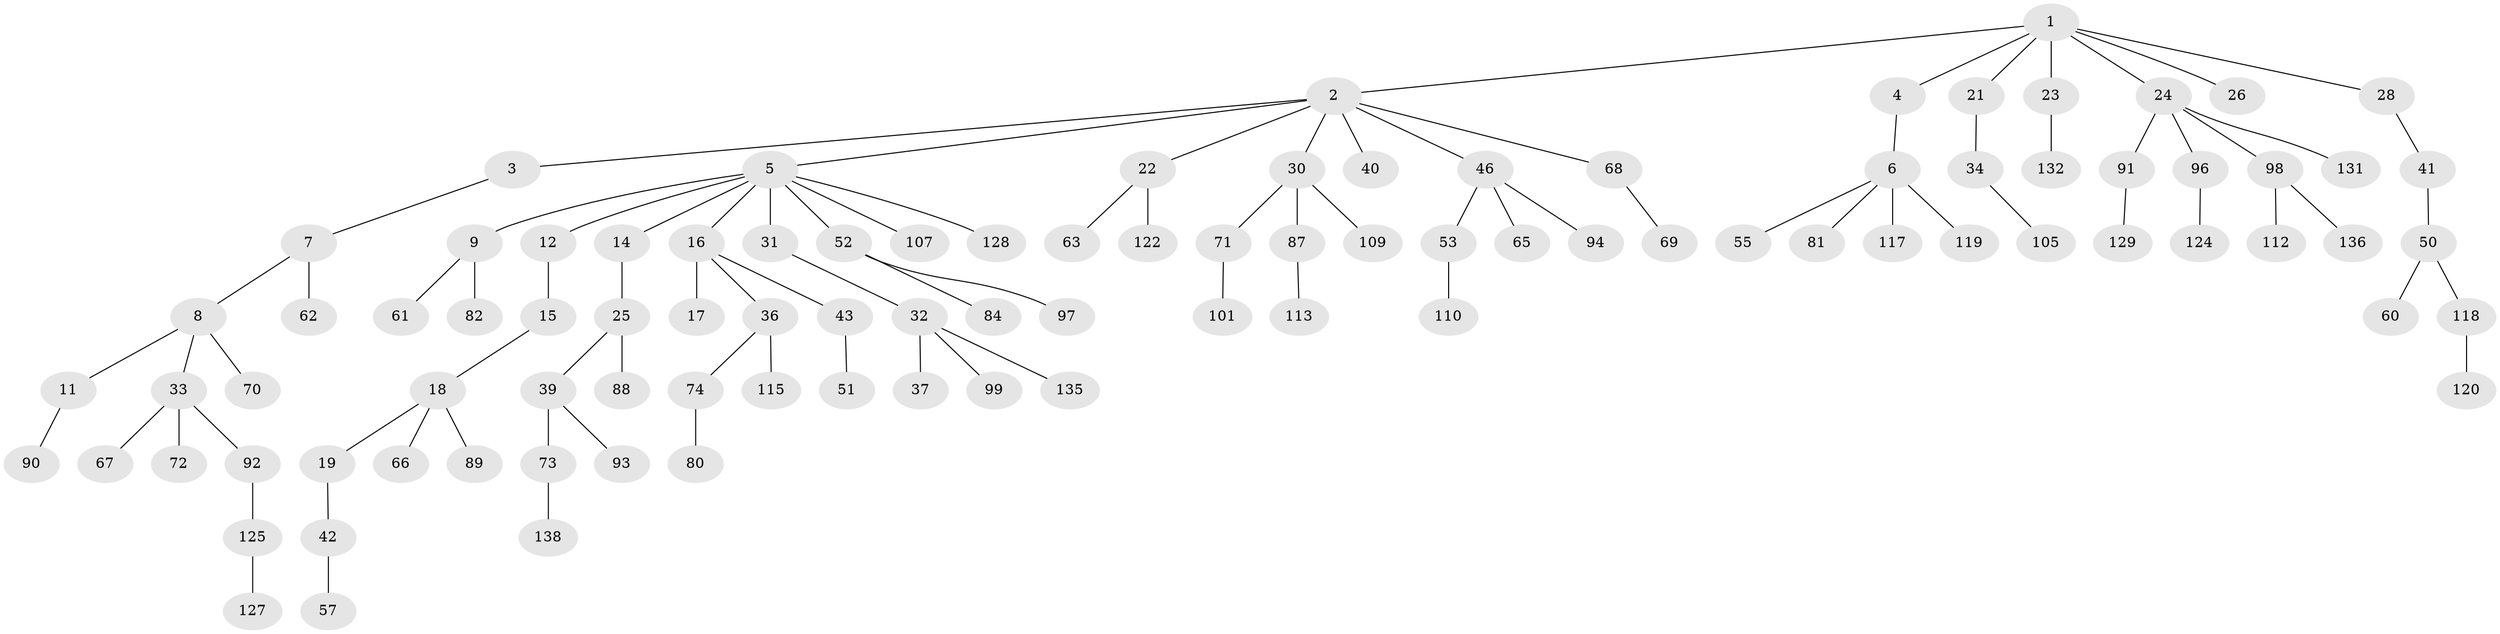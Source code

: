 // original degree distribution, {6: 0.007246376811594203, 7: 0.007246376811594203, 3: 0.14492753623188406, 9: 0.007246376811594203, 4: 0.07971014492753623, 2: 0.2608695652173913, 1: 0.4782608695652174, 5: 0.014492753623188406}
// Generated by graph-tools (version 1.1) at 2025/11/02/27/25 16:11:25]
// undirected, 96 vertices, 95 edges
graph export_dot {
graph [start="1"]
  node [color=gray90,style=filled];
  1 [super="+10"];
  2 [super="+38"];
  3 [super="+133"];
  4 [super="+49"];
  5 [super="+116"];
  6 [super="+13"];
  7;
  8;
  9 [super="+29"];
  11 [super="+102"];
  12 [super="+79"];
  14;
  15 [super="+83"];
  16 [super="+20"];
  17;
  18 [super="+47"];
  19 [super="+44"];
  21;
  22 [super="+27"];
  23 [super="+59"];
  24 [super="+78"];
  25 [super="+85"];
  26 [super="+45"];
  28;
  30 [super="+58"];
  31;
  32 [super="+126"];
  33 [super="+35"];
  34 [super="+54"];
  36 [super="+114"];
  37 [super="+56"];
  39 [super="+64"];
  40 [super="+108"];
  41 [super="+75"];
  42;
  43 [super="+134"];
  46 [super="+48"];
  50 [super="+121"];
  51 [super="+111"];
  52 [super="+137"];
  53;
  55;
  57 [super="+76"];
  60;
  61;
  62 [super="+95"];
  63;
  65;
  66;
  67 [super="+86"];
  68;
  69;
  70;
  71;
  72 [super="+77"];
  73;
  74;
  80;
  81;
  82;
  84;
  87 [super="+100"];
  88;
  89;
  90;
  91;
  92 [super="+104"];
  93;
  94;
  96;
  97;
  98 [super="+103"];
  99;
  101;
  105 [super="+106"];
  107;
  109;
  110;
  112;
  113 [super="+130"];
  115;
  117 [super="+123"];
  118;
  119;
  120;
  122;
  124;
  125;
  127;
  128;
  129;
  131;
  132;
  135;
  136;
  138;
  1 -- 2;
  1 -- 4;
  1 -- 24;
  1 -- 26;
  1 -- 28;
  1 -- 21;
  1 -- 23;
  2 -- 3;
  2 -- 5;
  2 -- 22;
  2 -- 30;
  2 -- 46;
  2 -- 40;
  2 -- 68;
  3 -- 7;
  4 -- 6;
  5 -- 9;
  5 -- 12;
  5 -- 14;
  5 -- 16;
  5 -- 31;
  5 -- 52;
  5 -- 107;
  5 -- 128;
  6 -- 81;
  6 -- 119;
  6 -- 117;
  6 -- 55;
  7 -- 8;
  7 -- 62;
  8 -- 11;
  8 -- 33;
  8 -- 70;
  9 -- 61;
  9 -- 82;
  11 -- 90;
  12 -- 15;
  14 -- 25;
  15 -- 18;
  16 -- 17;
  16 -- 43;
  16 -- 36;
  18 -- 19;
  18 -- 66;
  18 -- 89;
  19 -- 42;
  21 -- 34;
  22 -- 122;
  22 -- 63;
  23 -- 132;
  24 -- 131;
  24 -- 98;
  24 -- 91;
  24 -- 96;
  25 -- 39;
  25 -- 88;
  28 -- 41;
  30 -- 87;
  30 -- 109;
  30 -- 71;
  31 -- 32;
  32 -- 37;
  32 -- 99;
  32 -- 135;
  33 -- 67;
  33 -- 72;
  33 -- 92;
  34 -- 105;
  36 -- 74;
  36 -- 115;
  39 -- 73;
  39 -- 93;
  41 -- 50;
  42 -- 57;
  43 -- 51;
  46 -- 65;
  46 -- 94;
  46 -- 53;
  50 -- 60;
  50 -- 118;
  52 -- 84;
  52 -- 97;
  53 -- 110;
  68 -- 69;
  71 -- 101;
  73 -- 138;
  74 -- 80;
  87 -- 113;
  91 -- 129;
  92 -- 125;
  96 -- 124;
  98 -- 112;
  98 -- 136;
  118 -- 120;
  125 -- 127;
}
